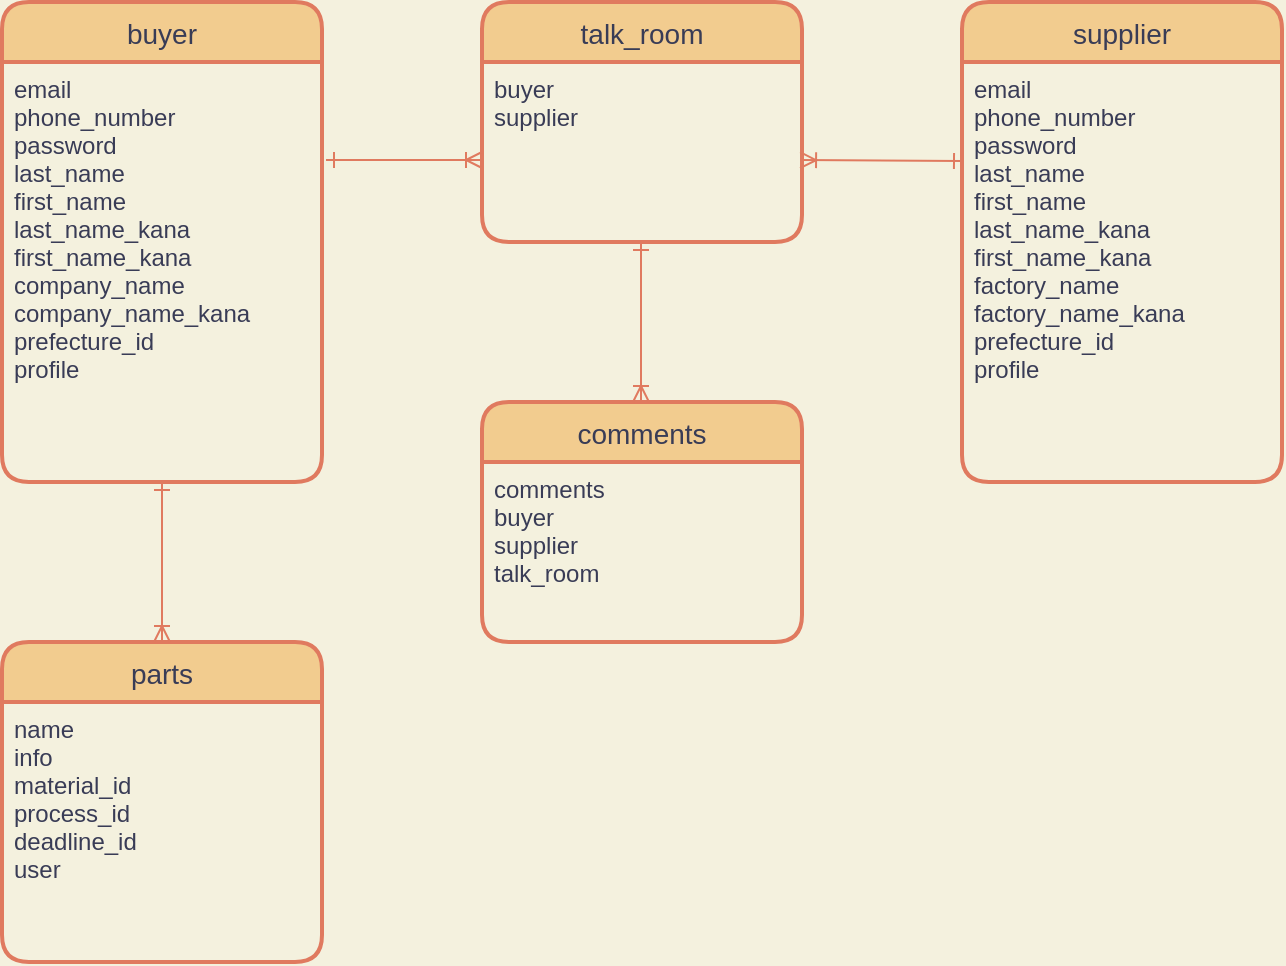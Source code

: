 <mxfile>
    <diagram id="DgtoA2xksqGs3w6988VC" name="ページ1">
        <mxGraphModel dx="1208" dy="807" grid="1" gridSize="10" guides="1" tooltips="1" connect="1" arrows="1" fold="1" page="1" pageScale="1" pageWidth="827" pageHeight="1169" background="#F4F1DE" math="0" shadow="0">
            <root>
                <mxCell id="0"/>
                <mxCell id="1" parent="0"/>
                <mxCell id="21" value="buyer" style="swimlane;childLayout=stackLayout;horizontal=1;startSize=30;horizontalStack=0;rounded=1;fontSize=14;fontStyle=0;strokeWidth=2;resizeParent=0;resizeLast=1;shadow=0;dashed=0;align=center;fillColor=#F2CC8F;strokeColor=#E07A5F;fontColor=#393C56;" parent="1" vertex="1">
                    <mxGeometry x="40" y="80" width="160" height="240" as="geometry"/>
                </mxCell>
                <mxCell id="22" value="email&#10;phone_number&#10;password&#10;last_name&#10;first_name&#10;last_name_kana&#10;first_name_kana&#10;company_name&#10;company_name_kana&#10;prefecture_id&#10;profile" style="align=left;strokeColor=none;fillColor=none;spacingLeft=4;fontSize=12;verticalAlign=top;resizable=0;rotatable=0;part=1;fontColor=#393C56;" parent="21" vertex="1">
                    <mxGeometry y="30" width="160" height="210" as="geometry"/>
                </mxCell>
                <mxCell id="23" value="talk_room" style="swimlane;childLayout=stackLayout;horizontal=1;startSize=30;horizontalStack=0;rounded=1;fontSize=14;fontStyle=0;strokeWidth=2;resizeParent=0;resizeLast=1;shadow=0;dashed=0;align=center;fillColor=#F2CC8F;strokeColor=#E07A5F;fontColor=#393C56;" parent="1" vertex="1">
                    <mxGeometry x="280" y="80" width="160" height="120" as="geometry"/>
                </mxCell>
                <mxCell id="24" value="buyer&#10;supplier" style="align=left;strokeColor=none;fillColor=none;spacingLeft=4;fontSize=12;verticalAlign=top;resizable=0;rotatable=0;part=1;fontColor=#393C56;" parent="23" vertex="1">
                    <mxGeometry y="30" width="160" height="90" as="geometry"/>
                </mxCell>
                <mxCell id="25" value="comments" style="swimlane;childLayout=stackLayout;horizontal=1;startSize=30;horizontalStack=0;rounded=1;fontSize=14;fontStyle=0;strokeWidth=2;resizeParent=0;resizeLast=1;shadow=0;dashed=0;align=center;fillColor=#F2CC8F;strokeColor=#E07A5F;fontColor=#393C56;" parent="1" vertex="1">
                    <mxGeometry x="280" y="280" width="160" height="120" as="geometry"/>
                </mxCell>
                <mxCell id="26" value="comments&#10;buyer&#10;supplier&#10;talk_room" style="align=left;strokeColor=none;fillColor=none;spacingLeft=4;fontSize=12;verticalAlign=top;resizable=0;rotatable=0;part=1;fontColor=#393C56;" parent="25" vertex="1">
                    <mxGeometry y="30" width="160" height="90" as="geometry"/>
                </mxCell>
                <mxCell id="27" value="supplier" style="swimlane;childLayout=stackLayout;horizontal=1;startSize=30;horizontalStack=0;rounded=1;fontSize=14;fontStyle=0;strokeWidth=2;resizeParent=0;resizeLast=1;shadow=0;dashed=0;align=center;fillColor=#F2CC8F;strokeColor=#E07A5F;fontColor=#393C56;" parent="1" vertex="1">
                    <mxGeometry x="520" y="80" width="160" height="240" as="geometry"/>
                </mxCell>
                <mxCell id="28" value="email&#10;phone_number&#10;password&#10;last_name&#10;first_name&#10;last_name_kana&#10;first_name_kana&#10;factory_name&#10;factory_name_kana&#10;prefecture_id&#10;profile" style="align=left;strokeColor=none;fillColor=none;spacingLeft=4;fontSize=12;verticalAlign=top;resizable=0;rotatable=0;part=1;fontColor=#393C56;" parent="27" vertex="1">
                    <mxGeometry y="30" width="160" height="210" as="geometry"/>
                </mxCell>
                <mxCell id="29" value="parts" style="swimlane;childLayout=stackLayout;horizontal=1;startSize=30;horizontalStack=0;rounded=1;fontSize=14;fontStyle=0;strokeWidth=2;resizeParent=0;resizeLast=1;shadow=0;dashed=0;align=center;fillColor=#F2CC8F;strokeColor=#E07A5F;fontColor=#393C56;" parent="1" vertex="1">
                    <mxGeometry x="40" y="400" width="160" height="160" as="geometry"/>
                </mxCell>
                <mxCell id="30" value="name&#10;info&#10;material_id&#10;process_id&#10;deadline_id&#10;user&#10;" style="align=left;strokeColor=none;fillColor=none;spacingLeft=4;fontSize=12;verticalAlign=top;resizable=0;rotatable=0;part=1;fontColor=#393C56;" parent="29" vertex="1">
                    <mxGeometry y="30" width="160" height="130" as="geometry"/>
                </mxCell>
                <mxCell id="32" style="edgeStyle=none;rounded=0;orthogonalLoop=1;jettySize=auto;html=1;exitX=0.5;exitY=1;exitDx=0;exitDy=0;entryX=0.5;entryY=0;entryDx=0;entryDy=0;startArrow=ERone;startFill=0;endArrow=ERoneToMany;endFill=0;strokeColor=#E07A5F;fontColor=#393C56;labelBackgroundColor=#F4F1DE;" parent="1" source="22" target="29" edge="1">
                    <mxGeometry relative="1" as="geometry"/>
                </mxCell>
                <mxCell id="33" style="edgeStyle=none;rounded=0;orthogonalLoop=1;jettySize=auto;html=1;exitX=0.5;exitY=1;exitDx=0;exitDy=0;entryX=0.5;entryY=0;entryDx=0;entryDy=0;startArrow=ERone;startFill=0;endArrow=ERoneToMany;endFill=0;strokeColor=#E07A5F;fontColor=#393C56;labelBackgroundColor=#F4F1DE;" parent="1" edge="1">
                    <mxGeometry relative="1" as="geometry">
                        <mxPoint x="359.5" y="200" as="sourcePoint"/>
                        <mxPoint x="359.5" y="280" as="targetPoint"/>
                    </mxGeometry>
                </mxCell>
                <mxCell id="34" style="edgeStyle=none;rounded=0;orthogonalLoop=1;jettySize=auto;html=1;entryX=0;entryY=0.5;entryDx=0;entryDy=0;startArrow=ERone;startFill=0;endArrow=ERoneToMany;endFill=0;strokeColor=#E07A5F;fontColor=#393C56;labelBackgroundColor=#F4F1DE;" parent="1" edge="1">
                    <mxGeometry relative="1" as="geometry">
                        <mxPoint x="202" y="159" as="sourcePoint"/>
                        <mxPoint x="280" y="159" as="targetPoint"/>
                        <Array as="points"/>
                    </mxGeometry>
                </mxCell>
                <mxCell id="36" style="edgeStyle=none;rounded=0;orthogonalLoop=1;jettySize=auto;html=1;entryX=0.994;entryY=0.578;entryDx=0;entryDy=0;startArrow=ERone;startFill=0;endArrow=ERoneToMany;endFill=0;exitX=0;exitY=0.25;exitDx=0;exitDy=0;entryPerimeter=0;strokeColor=#E07A5F;fontColor=#393C56;labelBackgroundColor=#F4F1DE;" parent="1" edge="1">
                    <mxGeometry relative="1" as="geometry">
                        <mxPoint x="520" y="159.5" as="sourcePoint"/>
                        <mxPoint x="439.04" y="159.02" as="targetPoint"/>
                        <Array as="points"/>
                    </mxGeometry>
                </mxCell>
            </root>
        </mxGraphModel>
    </diagram>
</mxfile>